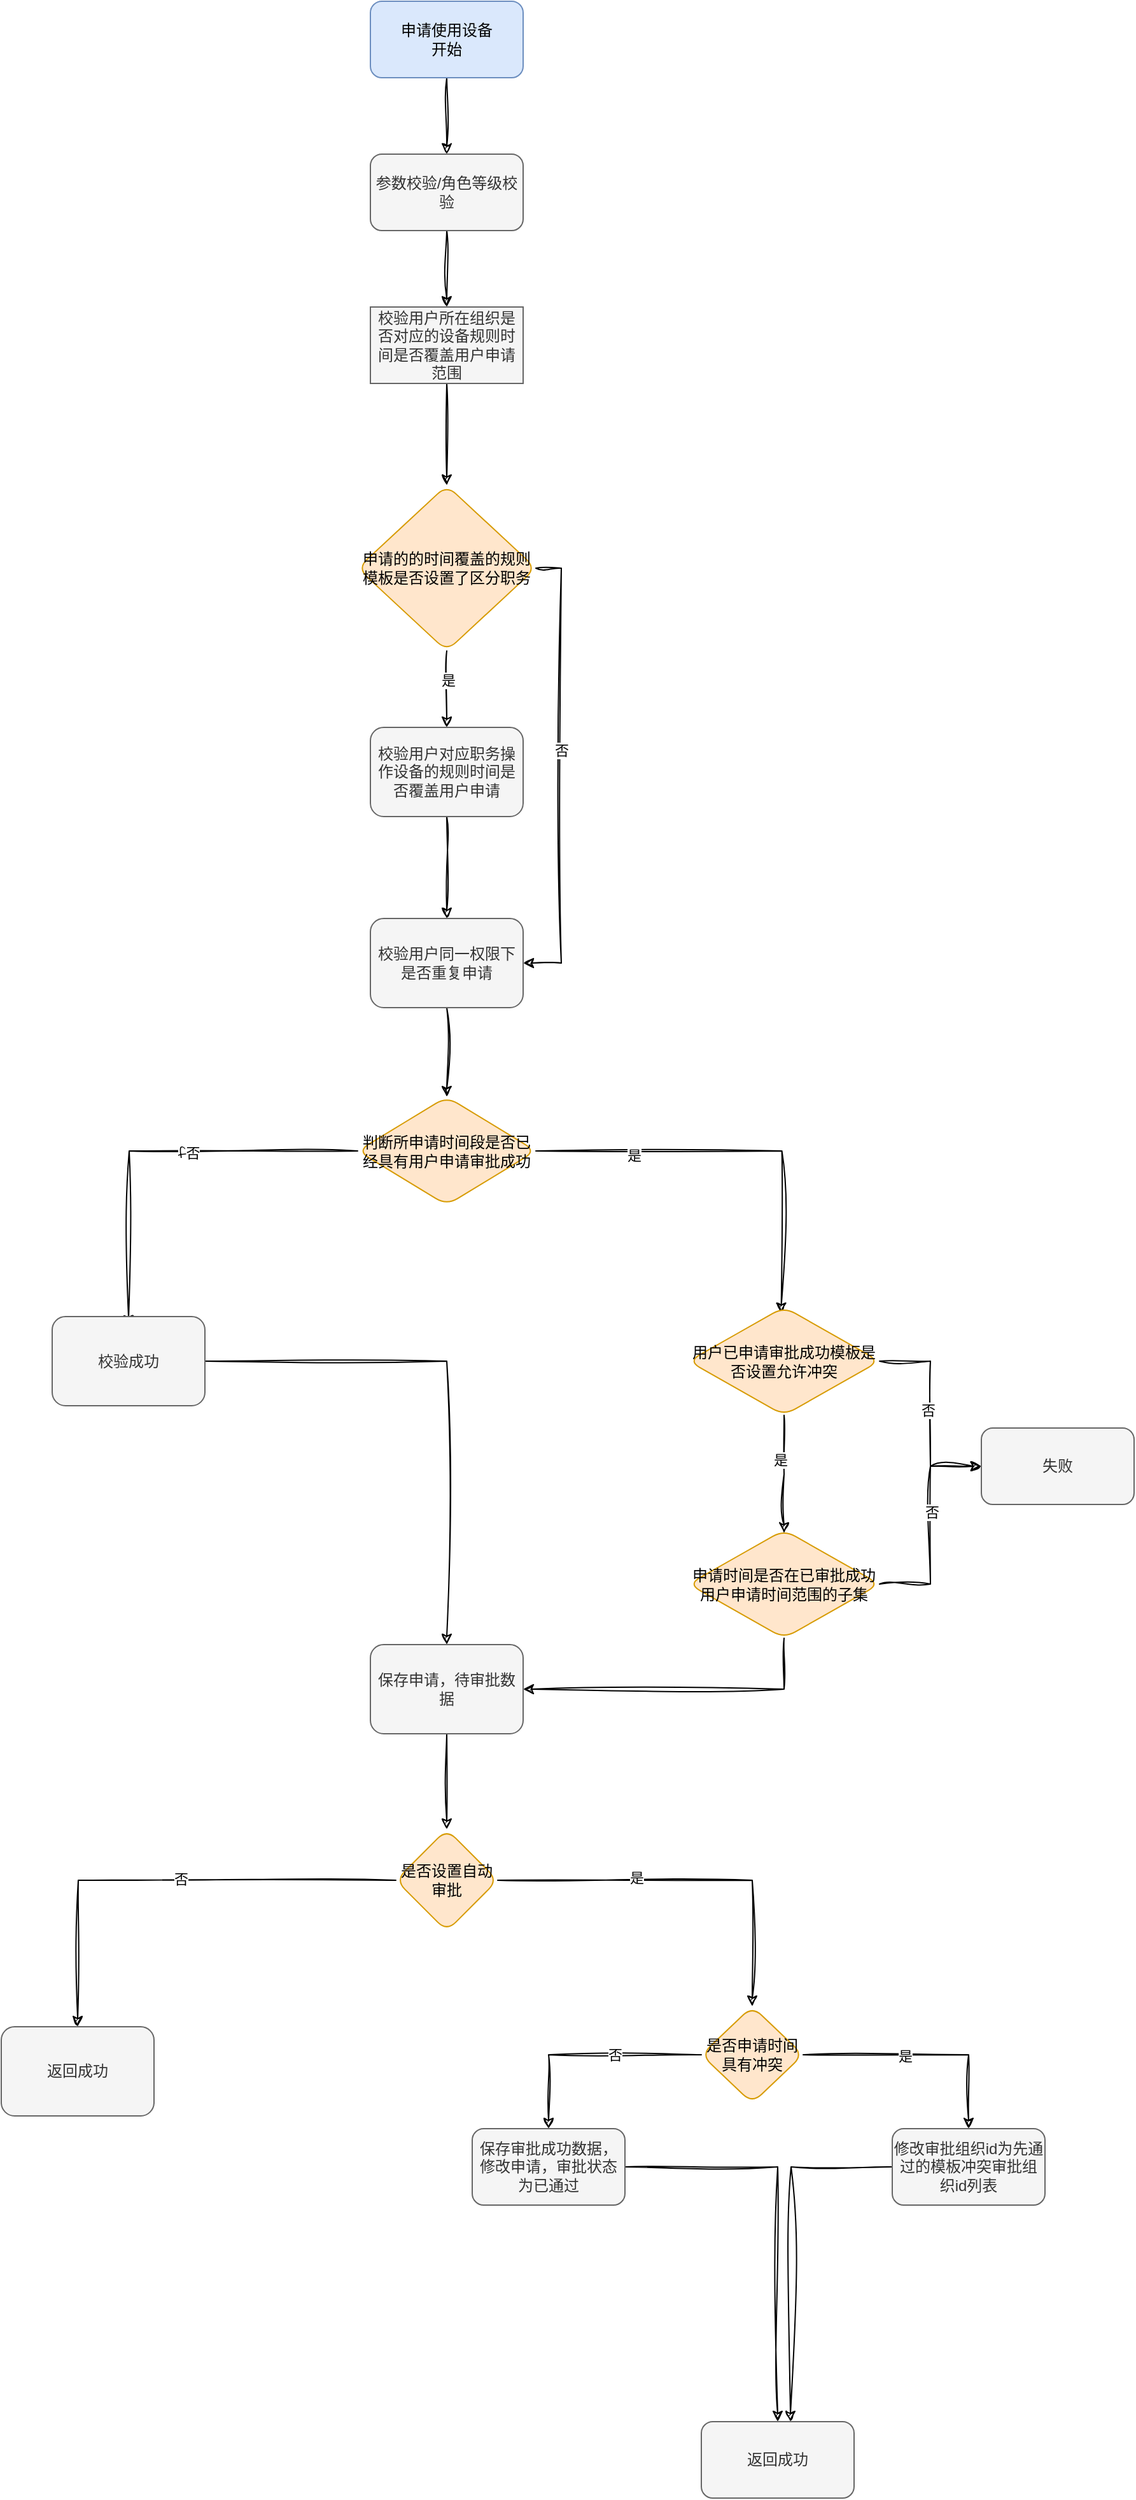 <mxfile version="24.7.16">
  <diagram id="6a731a19-8d31-9384-78a2-239565b7b9f0" name="Page-1">
    <mxGraphModel dx="2230" dy="570" grid="1" gridSize="10" guides="1" tooltips="1" connect="1" arrows="1" fold="1" page="1" pageScale="1" pageWidth="1169" pageHeight="827" background="none" math="0" shadow="0">
      <root>
        <mxCell id="0" />
        <mxCell id="1" parent="0" />
        <mxCell id="vj8uwGmvX59yETp1Blwc-106" style="edgeStyle=orthogonalEdgeStyle;rounded=0;sketch=1;hachureGap=4;jiggle=2;curveFitting=1;orthogonalLoop=1;jettySize=auto;html=1;entryX=0.5;entryY=0;entryDx=0;entryDy=0;fontFamily=Architects Daughter;fontSource=https%3A%2F%2Ffonts.googleapis.com%2Fcss%3Ffamily%3DArchitects%2BDaughter;" edge="1" parent="1" source="vj8uwGmvX59yETp1Blwc-55" target="vj8uwGmvX59yETp1Blwc-60">
          <mxGeometry relative="1" as="geometry" />
        </mxCell>
        <mxCell id="vj8uwGmvX59yETp1Blwc-55" value="&lt;div&gt;申请使用设备&lt;/div&gt;开始" style="rounded=1;whiteSpace=wrap;html=1;fillColor=#dae8fc;strokeColor=#6c8ebf;" vertex="1" parent="1">
          <mxGeometry x="250" y="80" width="120" height="60" as="geometry" />
        </mxCell>
        <mxCell id="vj8uwGmvX59yETp1Blwc-105" style="edgeStyle=orthogonalEdgeStyle;rounded=0;sketch=1;hachureGap=4;jiggle=2;curveFitting=1;orthogonalLoop=1;jettySize=auto;html=1;exitX=0.5;exitY=1;exitDx=0;exitDy=0;entryX=0.5;entryY=0;entryDx=0;entryDy=0;fontFamily=Architects Daughter;fontSource=https%3A%2F%2Ffonts.googleapis.com%2Fcss%3Ffamily%3DArchitects%2BDaughter;" edge="1" parent="1" source="vj8uwGmvX59yETp1Blwc-60" target="vj8uwGmvX59yETp1Blwc-77">
          <mxGeometry relative="1" as="geometry" />
        </mxCell>
        <mxCell id="vj8uwGmvX59yETp1Blwc-60" value="参数校验/角色等级校验" style="rounded=1;whiteSpace=wrap;html=1;fillColor=#f5f5f5;fontColor=#333333;strokeColor=#666666;" vertex="1" parent="1">
          <mxGeometry x="250" y="200" width="120" height="60" as="geometry" />
        </mxCell>
        <mxCell id="vj8uwGmvX59yETp1Blwc-99" style="edgeStyle=orthogonalEdgeStyle;rounded=0;sketch=1;hachureGap=4;jiggle=2;curveFitting=1;orthogonalLoop=1;jettySize=auto;html=1;exitX=0.5;exitY=1;exitDx=0;exitDy=0;entryX=0.5;entryY=0;entryDx=0;entryDy=0;fontFamily=Architects Daughter;fontSource=https%3A%2F%2Ffonts.googleapis.com%2Fcss%3Ffamily%3DArchitects%2BDaughter;" edge="1" parent="1" source="vj8uwGmvX59yETp1Blwc-64" target="vj8uwGmvX59yETp1Blwc-76">
          <mxGeometry relative="1" as="geometry" />
        </mxCell>
        <mxCell id="vj8uwGmvX59yETp1Blwc-100" value="是" style="edgeLabel;html=1;align=center;verticalAlign=middle;resizable=0;points=[];sketch=1;hachureGap=4;jiggle=2;curveFitting=1;fontFamily=Architects Daughter;fontSource=https%3A%2F%2Ffonts.googleapis.com%2Fcss%3Ffamily%3DArchitects%2BDaughter;" vertex="1" connectable="0" parent="vj8uwGmvX59yETp1Blwc-99">
          <mxGeometry x="-0.245" y="1" relative="1" as="geometry">
            <mxPoint as="offset" />
          </mxGeometry>
        </mxCell>
        <mxCell id="vj8uwGmvX59yETp1Blwc-101" style="edgeStyle=orthogonalEdgeStyle;rounded=0;sketch=1;hachureGap=4;jiggle=2;curveFitting=1;orthogonalLoop=1;jettySize=auto;html=1;exitX=1;exitY=0.5;exitDx=0;exitDy=0;entryX=1;entryY=0.5;entryDx=0;entryDy=0;fontFamily=Architects Daughter;fontSource=https%3A%2F%2Ffonts.googleapis.com%2Fcss%3Ffamily%3DArchitects%2BDaughter;" edge="1" parent="1" source="vj8uwGmvX59yETp1Blwc-64" target="vj8uwGmvX59yETp1Blwc-79">
          <mxGeometry relative="1" as="geometry" />
        </mxCell>
        <mxCell id="vj8uwGmvX59yETp1Blwc-102" value="否" style="edgeLabel;html=1;align=center;verticalAlign=middle;resizable=0;points=[];sketch=1;hachureGap=4;jiggle=2;curveFitting=1;fontFamily=Architects Daughter;fontSource=https%3A%2F%2Ffonts.googleapis.com%2Fcss%3Ffamily%3DArchitects%2BDaughter;" vertex="1" connectable="0" parent="vj8uwGmvX59yETp1Blwc-101">
          <mxGeometry x="-0.098" relative="1" as="geometry">
            <mxPoint as="offset" />
          </mxGeometry>
        </mxCell>
        <mxCell id="vj8uwGmvX59yETp1Blwc-64" value="申请的的时间覆盖的规则模板是否设置了区分职务" style="rhombus;whiteSpace=wrap;html=1;rounded=1;fillColor=#ffe6cc;strokeColor=#d79b00;" vertex="1" parent="1">
          <mxGeometry x="240" y="460" width="140" height="130" as="geometry" />
        </mxCell>
        <mxCell id="vj8uwGmvX59yETp1Blwc-98" style="edgeStyle=orthogonalEdgeStyle;rounded=0;sketch=1;hachureGap=4;jiggle=2;curveFitting=1;orthogonalLoop=1;jettySize=auto;html=1;exitX=0.5;exitY=1;exitDx=0;exitDy=0;entryX=0.5;entryY=0;entryDx=0;entryDy=0;fontFamily=Architects Daughter;fontSource=https%3A%2F%2Ffonts.googleapis.com%2Fcss%3Ffamily%3DArchitects%2BDaughter;" edge="1" parent="1" source="vj8uwGmvX59yETp1Blwc-76" target="vj8uwGmvX59yETp1Blwc-79">
          <mxGeometry relative="1" as="geometry" />
        </mxCell>
        <mxCell id="vj8uwGmvX59yETp1Blwc-76" value="校验用户对应职务操作设备的规则时间是否覆盖用户申请" style="rounded=1;whiteSpace=wrap;html=1;fillColor=#f5f5f5;fontColor=#333333;strokeColor=#666666;" vertex="1" parent="1">
          <mxGeometry x="250" y="650" width="120" height="70" as="geometry" />
        </mxCell>
        <mxCell id="vj8uwGmvX59yETp1Blwc-104" style="edgeStyle=orthogonalEdgeStyle;rounded=0;sketch=1;hachureGap=4;jiggle=2;curveFitting=1;orthogonalLoop=1;jettySize=auto;html=1;entryX=0.5;entryY=0;entryDx=0;entryDy=0;fontFamily=Architects Daughter;fontSource=https%3A%2F%2Ffonts.googleapis.com%2Fcss%3Ffamily%3DArchitects%2BDaughter;" edge="1" parent="1" source="vj8uwGmvX59yETp1Blwc-77" target="vj8uwGmvX59yETp1Blwc-64">
          <mxGeometry relative="1" as="geometry" />
        </mxCell>
        <mxCell id="vj8uwGmvX59yETp1Blwc-77" value="校验用户所在组织是否对应的设备规则时间是否覆盖用户申请范围" style="rounded=0;whiteSpace=wrap;html=1;fillColor=#f5f5f5;fontColor=#333333;strokeColor=#666666;" vertex="1" parent="1">
          <mxGeometry x="250" y="320" width="120" height="60" as="geometry" />
        </mxCell>
        <mxCell id="vj8uwGmvX59yETp1Blwc-107" style="edgeStyle=orthogonalEdgeStyle;rounded=0;sketch=1;hachureGap=4;jiggle=2;curveFitting=1;orthogonalLoop=1;jettySize=auto;html=1;exitX=0.5;exitY=1;exitDx=0;exitDy=0;entryX=0.5;entryY=0;entryDx=0;entryDy=0;fontFamily=Architects Daughter;fontSource=https%3A%2F%2Ffonts.googleapis.com%2Fcss%3Ffamily%3DArchitects%2BDaughter;" edge="1" parent="1" source="vj8uwGmvX59yETp1Blwc-79" target="vj8uwGmvX59yETp1Blwc-93">
          <mxGeometry relative="1" as="geometry" />
        </mxCell>
        <mxCell id="vj8uwGmvX59yETp1Blwc-79" value="校验用户同一权限下是否重复申请" style="rounded=1;whiteSpace=wrap;html=1;fillColor=#f5f5f5;fontColor=#333333;strokeColor=#666666;" vertex="1" parent="1">
          <mxGeometry x="250" y="800" width="120" height="70" as="geometry" />
        </mxCell>
        <mxCell id="vj8uwGmvX59yETp1Blwc-108" style="edgeStyle=orthogonalEdgeStyle;rounded=0;sketch=1;hachureGap=4;jiggle=2;curveFitting=1;orthogonalLoop=1;jettySize=auto;html=1;exitX=0;exitY=0.5;exitDx=0;exitDy=0;fontFamily=Architects Daughter;fontSource=https%3A%2F%2Ffonts.googleapis.com%2Fcss%3Ffamily%3DArchitects%2BDaughter;" edge="1" parent="1" source="vj8uwGmvX59yETp1Blwc-93">
          <mxGeometry relative="1" as="geometry">
            <mxPoint x="60.0" y="1120" as="targetPoint" />
          </mxGeometry>
        </mxCell>
        <mxCell id="vj8uwGmvX59yETp1Blwc-109" value="f否" style="edgeLabel;html=1;align=center;verticalAlign=middle;resizable=0;points=[];sketch=1;hachureGap=4;jiggle=2;curveFitting=1;fontFamily=Architects Daughter;fontSource=https%3A%2F%2Ffonts.googleapis.com%2Fcss%3Ffamily%3DArchitects%2BDaughter;" vertex="1" connectable="0" parent="vj8uwGmvX59yETp1Blwc-108">
          <mxGeometry x="-0.162" y="1" relative="1" as="geometry">
            <mxPoint as="offset" />
          </mxGeometry>
        </mxCell>
        <mxCell id="vj8uwGmvX59yETp1Blwc-111" style="edgeStyle=orthogonalEdgeStyle;rounded=0;sketch=1;hachureGap=4;jiggle=2;curveFitting=1;orthogonalLoop=1;jettySize=auto;html=1;exitX=1;exitY=0.5;exitDx=0;exitDy=0;fontFamily=Architects Daughter;fontSource=https%3A%2F%2Ffonts.googleapis.com%2Fcss%3Ffamily%3DArchitects%2BDaughter;" edge="1" parent="1" source="vj8uwGmvX59yETp1Blwc-93">
          <mxGeometry relative="1" as="geometry">
            <mxPoint x="572.783" y="1110" as="targetPoint" />
          </mxGeometry>
        </mxCell>
        <mxCell id="vj8uwGmvX59yETp1Blwc-141" value="是" style="edgeLabel;html=1;align=center;verticalAlign=middle;resizable=0;points=[];sketch=1;hachureGap=4;jiggle=2;curveFitting=1;fontFamily=Architects Daughter;fontSource=https%3A%2F%2Ffonts.googleapis.com%2Fcss%3Ffamily%3DArchitects%2BDaughter;" vertex="1" connectable="0" parent="vj8uwGmvX59yETp1Blwc-111">
          <mxGeometry x="-0.519" y="-3" relative="1" as="geometry">
            <mxPoint as="offset" />
          </mxGeometry>
        </mxCell>
        <mxCell id="vj8uwGmvX59yETp1Blwc-93" value="判断所申请时间段是否已经具有用户申请审批成功" style="rhombus;whiteSpace=wrap;html=1;fillColor=#ffe6cc;strokeColor=#d79b00;rounded=1;" vertex="1" parent="1">
          <mxGeometry x="240" y="940" width="140" height="85" as="geometry" />
        </mxCell>
        <mxCell id="vj8uwGmvX59yETp1Blwc-125" style="edgeStyle=orthogonalEdgeStyle;rounded=0;sketch=1;hachureGap=4;jiggle=2;curveFitting=1;orthogonalLoop=1;jettySize=auto;html=1;fontFamily=Architects Daughter;fontSource=https%3A%2F%2Ffonts.googleapis.com%2Fcss%3Ffamily%3DArchitects%2BDaughter;" edge="1" parent="1" source="vj8uwGmvX59yETp1Blwc-110" target="vj8uwGmvX59yETp1Blwc-124">
          <mxGeometry relative="1" as="geometry" />
        </mxCell>
        <mxCell id="vj8uwGmvX59yETp1Blwc-110" value="校验成功" style="rounded=1;whiteSpace=wrap;html=1;fillColor=#f5f5f5;fontColor=#333333;strokeColor=#666666;" vertex="1" parent="1">
          <mxGeometry y="1112.5" width="120" height="70" as="geometry" />
        </mxCell>
        <mxCell id="vj8uwGmvX59yETp1Blwc-143" value="" style="edgeStyle=orthogonalEdgeStyle;rounded=0;sketch=1;hachureGap=4;jiggle=2;curveFitting=1;orthogonalLoop=1;jettySize=auto;html=1;fontFamily=Architects Daughter;fontSource=https%3A%2F%2Ffonts.googleapis.com%2Fcss%3Ffamily%3DArchitects%2BDaughter;" edge="1" parent="1" source="vj8uwGmvX59yETp1Blwc-118">
          <mxGeometry relative="1" as="geometry">
            <mxPoint x="575" y="1282.5" as="targetPoint" />
          </mxGeometry>
        </mxCell>
        <mxCell id="vj8uwGmvX59yETp1Blwc-144" value="是" style="edgeLabel;html=1;align=center;verticalAlign=middle;resizable=0;points=[];sketch=1;hachureGap=4;jiggle=2;curveFitting=1;fontFamily=Architects Daughter;fontSource=https%3A%2F%2Ffonts.googleapis.com%2Fcss%3Ffamily%3DArchitects%2BDaughter;" vertex="1" connectable="0" parent="vj8uwGmvX59yETp1Blwc-143">
          <mxGeometry x="-0.255" y="-3" relative="1" as="geometry">
            <mxPoint as="offset" />
          </mxGeometry>
        </mxCell>
        <mxCell id="vf4dBtLXXUb4eAfIZk2o-2" style="edgeStyle=orthogonalEdgeStyle;rounded=0;sketch=1;hachureGap=4;jiggle=2;curveFitting=1;orthogonalLoop=1;jettySize=auto;html=1;exitX=1;exitY=0.5;exitDx=0;exitDy=0;entryX=0;entryY=0.5;entryDx=0;entryDy=0;fontFamily=Architects Daughter;fontSource=https%3A%2F%2Ffonts.googleapis.com%2Fcss%3Ffamily%3DArchitects%2BDaughter;" edge="1" parent="1" source="vj8uwGmvX59yETp1Blwc-118" target="vj8uwGmvX59yETp1Blwc-121">
          <mxGeometry relative="1" as="geometry" />
        </mxCell>
        <mxCell id="vf4dBtLXXUb4eAfIZk2o-3" value="否" style="edgeLabel;html=1;align=center;verticalAlign=middle;resizable=0;points=[];sketch=1;hachureGap=4;jiggle=2;curveFitting=1;fontFamily=Architects Daughter;fontSource=https%3A%2F%2Ffonts.googleapis.com%2Fcss%3Ffamily%3DArchitects%2BDaughter;" connectable="0" vertex="1" parent="vf4dBtLXXUb4eAfIZk2o-2">
          <mxGeometry x="-0.036" y="-2" relative="1" as="geometry">
            <mxPoint as="offset" />
          </mxGeometry>
        </mxCell>
        <mxCell id="vj8uwGmvX59yETp1Blwc-118" value="用户已申请审批成功模板是否设置允许冲突" style="rhombus;whiteSpace=wrap;html=1;fillColor=#ffe6cc;strokeColor=#d79b00;rounded=1;" vertex="1" parent="1">
          <mxGeometry x="500" y="1105" width="150" height="85" as="geometry" />
        </mxCell>
        <mxCell id="vj8uwGmvX59yETp1Blwc-121" value="失败" style="whiteSpace=wrap;html=1;fillColor=#f5f5f5;strokeColor=#666666;fontColor=#333333;rounded=1;" vertex="1" parent="1">
          <mxGeometry x="730" y="1200" width="120" height="60" as="geometry" />
        </mxCell>
        <mxCell id="vj8uwGmvX59yETp1Blwc-130" value="" style="edgeStyle=orthogonalEdgeStyle;rounded=0;sketch=1;hachureGap=4;jiggle=2;curveFitting=1;orthogonalLoop=1;jettySize=auto;html=1;fontFamily=Architects Daughter;fontSource=https%3A%2F%2Ffonts.googleapis.com%2Fcss%3Ffamily%3DArchitects%2BDaughter;" edge="1" parent="1" source="vj8uwGmvX59yETp1Blwc-124" target="vj8uwGmvX59yETp1Blwc-129">
          <mxGeometry relative="1" as="geometry" />
        </mxCell>
        <mxCell id="vj8uwGmvX59yETp1Blwc-124" value="保存申请，待审批数据" style="rounded=1;whiteSpace=wrap;html=1;fillColor=#f5f5f5;fontColor=#333333;strokeColor=#666666;" vertex="1" parent="1">
          <mxGeometry x="250" y="1370" width="120" height="70" as="geometry" />
        </mxCell>
        <mxCell id="vj8uwGmvX59yETp1Blwc-131" style="edgeStyle=orthogonalEdgeStyle;rounded=0;sketch=1;hachureGap=4;jiggle=2;curveFitting=1;orthogonalLoop=1;jettySize=auto;html=1;fontFamily=Architects Daughter;fontSource=https%3A%2F%2Ffonts.googleapis.com%2Fcss%3Ffamily%3DArchitects%2BDaughter;" edge="1" parent="1" source="vj8uwGmvX59yETp1Blwc-129">
          <mxGeometry relative="1" as="geometry">
            <mxPoint x="20.0" y="1670" as="targetPoint" />
          </mxGeometry>
        </mxCell>
        <mxCell id="vj8uwGmvX59yETp1Blwc-133" value="否" style="edgeLabel;html=1;align=center;verticalAlign=middle;resizable=0;points=[];sketch=1;hachureGap=4;jiggle=2;curveFitting=1;fontFamily=Architects Daughter;fontSource=https%3A%2F%2Ffonts.googleapis.com%2Fcss%3Ffamily%3DArchitects%2BDaughter;" vertex="1" connectable="0" parent="vj8uwGmvX59yETp1Blwc-131">
          <mxGeometry x="-0.069" y="-1" relative="1" as="geometry">
            <mxPoint as="offset" />
          </mxGeometry>
        </mxCell>
        <mxCell id="vj8uwGmvX59yETp1Blwc-135" value="" style="edgeStyle=orthogonalEdgeStyle;rounded=0;sketch=1;hachureGap=4;jiggle=2;curveFitting=1;orthogonalLoop=1;jettySize=auto;html=1;fontFamily=Architects Daughter;fontSource=https%3A%2F%2Ffonts.googleapis.com%2Fcss%3Ffamily%3DArchitects%2BDaughter;" edge="1" parent="1" source="vj8uwGmvX59yETp1Blwc-129" target="vj8uwGmvX59yETp1Blwc-134">
          <mxGeometry relative="1" as="geometry" />
        </mxCell>
        <mxCell id="vj8uwGmvX59yETp1Blwc-155" value="是" style="edgeLabel;html=1;align=center;verticalAlign=middle;resizable=0;points=[];sketch=1;hachureGap=4;jiggle=2;curveFitting=1;fontFamily=Architects Daughter;fontSource=https%3A%2F%2Ffonts.googleapis.com%2Fcss%3Ffamily%3DArchitects%2BDaughter;" vertex="1" connectable="0" parent="vj8uwGmvX59yETp1Blwc-135">
          <mxGeometry x="-0.272" y="2" relative="1" as="geometry">
            <mxPoint as="offset" />
          </mxGeometry>
        </mxCell>
        <mxCell id="vj8uwGmvX59yETp1Blwc-129" value="是否设置自动审批" style="rhombus;whiteSpace=wrap;html=1;fillColor=#ffe6cc;strokeColor=#d79b00;rounded=1;" vertex="1" parent="1">
          <mxGeometry x="270" y="1515" width="80" height="80" as="geometry" />
        </mxCell>
        <mxCell id="vj8uwGmvX59yETp1Blwc-132" value="返回成功" style="rounded=1;whiteSpace=wrap;html=1;fillColor=#f5f5f5;fontColor=#333333;strokeColor=#666666;" vertex="1" parent="1">
          <mxGeometry x="-40" y="1670" width="120" height="70" as="geometry" />
        </mxCell>
        <mxCell id="vj8uwGmvX59yETp1Blwc-137" value="" style="edgeStyle=orthogonalEdgeStyle;rounded=0;sketch=1;hachureGap=4;jiggle=2;curveFitting=1;orthogonalLoop=1;jettySize=auto;html=1;fontFamily=Architects Daughter;fontSource=https%3A%2F%2Ffonts.googleapis.com%2Fcss%3Ffamily%3DArchitects%2BDaughter;" edge="1" parent="1" source="vj8uwGmvX59yETp1Blwc-134" target="vj8uwGmvX59yETp1Blwc-136">
          <mxGeometry relative="1" as="geometry" />
        </mxCell>
        <mxCell id="vj8uwGmvX59yETp1Blwc-138" value="否" style="edgeLabel;html=1;align=center;verticalAlign=middle;resizable=0;points=[];sketch=1;hachureGap=4;jiggle=2;curveFitting=1;fontFamily=Architects Daughter;fontSource=https%3A%2F%2Ffonts.googleapis.com%2Fcss%3Ffamily%3DArchitects%2BDaughter;" vertex="1" connectable="0" parent="vj8uwGmvX59yETp1Blwc-137">
          <mxGeometry x="-0.23" relative="1" as="geometry">
            <mxPoint as="offset" />
          </mxGeometry>
        </mxCell>
        <mxCell id="vj8uwGmvX59yETp1Blwc-153" value="" style="edgeStyle=orthogonalEdgeStyle;rounded=0;sketch=1;hachureGap=4;jiggle=2;curveFitting=1;orthogonalLoop=1;jettySize=auto;html=1;fontFamily=Architects Daughter;fontSource=https%3A%2F%2Ffonts.googleapis.com%2Fcss%3Ffamily%3DArchitects%2BDaughter;" edge="1" parent="1" source="vj8uwGmvX59yETp1Blwc-134" target="vj8uwGmvX59yETp1Blwc-152">
          <mxGeometry relative="1" as="geometry" />
        </mxCell>
        <mxCell id="vj8uwGmvX59yETp1Blwc-154" value="是" style="edgeLabel;html=1;align=center;verticalAlign=middle;resizable=0;points=[];sketch=1;hachureGap=4;jiggle=2;curveFitting=1;fontFamily=Architects Daughter;fontSource=https%3A%2F%2Ffonts.googleapis.com%2Fcss%3Ffamily%3DArchitects%2BDaughter;" vertex="1" connectable="0" parent="vj8uwGmvX59yETp1Blwc-153">
          <mxGeometry x="-0.154" y="-1" relative="1" as="geometry">
            <mxPoint as="offset" />
          </mxGeometry>
        </mxCell>
        <mxCell id="vj8uwGmvX59yETp1Blwc-134" value="是否申请时间具有冲突" style="rhombus;whiteSpace=wrap;html=1;fillColor=#ffe6cc;strokeColor=#d79b00;rounded=1;" vertex="1" parent="1">
          <mxGeometry x="510" y="1654" width="80" height="76" as="geometry" />
        </mxCell>
        <mxCell id="vj8uwGmvX59yETp1Blwc-156" style="edgeStyle=orthogonalEdgeStyle;rounded=0;sketch=1;hachureGap=4;jiggle=2;curveFitting=1;orthogonalLoop=1;jettySize=auto;html=1;fontFamily=Architects Daughter;fontSource=https%3A%2F%2Ffonts.googleapis.com%2Fcss%3Ffamily%3DArchitects%2BDaughter;" edge="1" parent="1" source="vj8uwGmvX59yETp1Blwc-136" target="vj8uwGmvX59yETp1Blwc-140">
          <mxGeometry relative="1" as="geometry" />
        </mxCell>
        <mxCell id="vj8uwGmvX59yETp1Blwc-136" value="保存审批成功数据，修改申请，审批状态为已通过" style="whiteSpace=wrap;html=1;fillColor=#f5f5f5;strokeColor=#666666;fontColor=#333333;rounded=1;" vertex="1" parent="1">
          <mxGeometry x="330" y="1750" width="120" height="60" as="geometry" />
        </mxCell>
        <mxCell id="vj8uwGmvX59yETp1Blwc-140" value="返回成功" style="whiteSpace=wrap;html=1;fillColor=#f5f5f5;strokeColor=#666666;fontColor=#333333;rounded=1;" vertex="1" parent="1">
          <mxGeometry x="510" y="1980" width="120" height="60" as="geometry" />
        </mxCell>
        <mxCell id="vj8uwGmvX59yETp1Blwc-148" style="edgeStyle=orthogonalEdgeStyle;rounded=0;sketch=1;hachureGap=4;jiggle=2;curveFitting=1;orthogonalLoop=1;jettySize=auto;html=1;exitX=1;exitY=0.5;exitDx=0;exitDy=0;entryX=0;entryY=0.5;entryDx=0;entryDy=0;fontFamily=Architects Daughter;fontSource=https%3A%2F%2Ffonts.googleapis.com%2Fcss%3Ffamily%3DArchitects%2BDaughter;" edge="1" parent="1" source="vj8uwGmvX59yETp1Blwc-146" target="vj8uwGmvX59yETp1Blwc-121">
          <mxGeometry relative="1" as="geometry" />
        </mxCell>
        <mxCell id="vj8uwGmvX59yETp1Blwc-149" value="否" style="edgeLabel;html=1;align=center;verticalAlign=middle;resizable=0;points=[];sketch=1;hachureGap=4;jiggle=2;curveFitting=1;fontFamily=Architects Daughter;fontSource=https%3A%2F%2Ffonts.googleapis.com%2Fcss%3Ffamily%3DArchitects%2BDaughter;" vertex="1" connectable="0" parent="vj8uwGmvX59yETp1Blwc-148">
          <mxGeometry x="0.117" y="-1" relative="1" as="geometry">
            <mxPoint as="offset" />
          </mxGeometry>
        </mxCell>
        <mxCell id="vj8uwGmvX59yETp1Blwc-151" style="edgeStyle=orthogonalEdgeStyle;rounded=0;sketch=1;hachureGap=4;jiggle=2;curveFitting=1;orthogonalLoop=1;jettySize=auto;html=1;exitX=0.5;exitY=1;exitDx=0;exitDy=0;entryX=1;entryY=0.5;entryDx=0;entryDy=0;fontFamily=Architects Daughter;fontSource=https%3A%2F%2Ffonts.googleapis.com%2Fcss%3Ffamily%3DArchitects%2BDaughter;" edge="1" parent="1" source="vj8uwGmvX59yETp1Blwc-146" target="vj8uwGmvX59yETp1Blwc-124">
          <mxGeometry relative="1" as="geometry" />
        </mxCell>
        <mxCell id="vj8uwGmvX59yETp1Blwc-146" value="申请时间是否在已审批成功用户申请时间范围的子集" style="rhombus;whiteSpace=wrap;html=1;fillColor=#ffe6cc;strokeColor=#d79b00;rounded=1;" vertex="1" parent="1">
          <mxGeometry x="500" y="1280" width="150" height="85" as="geometry" />
        </mxCell>
        <mxCell id="vj8uwGmvX59yETp1Blwc-157" style="edgeStyle=orthogonalEdgeStyle;rounded=0;sketch=1;hachureGap=4;jiggle=2;curveFitting=1;orthogonalLoop=1;jettySize=auto;html=1;fontFamily=Architects Daughter;fontSource=https%3A%2F%2Ffonts.googleapis.com%2Fcss%3Ffamily%3DArchitects%2BDaughter;" edge="1" parent="1" source="vj8uwGmvX59yETp1Blwc-152">
          <mxGeometry relative="1" as="geometry">
            <mxPoint x="580" y="1980" as="targetPoint" />
          </mxGeometry>
        </mxCell>
        <mxCell id="vj8uwGmvX59yETp1Blwc-152" value="修改审批组织id为先通过的模板冲突审批组织id列表" style="whiteSpace=wrap;html=1;fillColor=#f5f5f5;strokeColor=#666666;fontColor=#333333;rounded=1;" vertex="1" parent="1">
          <mxGeometry x="660" y="1750" width="120" height="60" as="geometry" />
        </mxCell>
      </root>
    </mxGraphModel>
  </diagram>
</mxfile>

